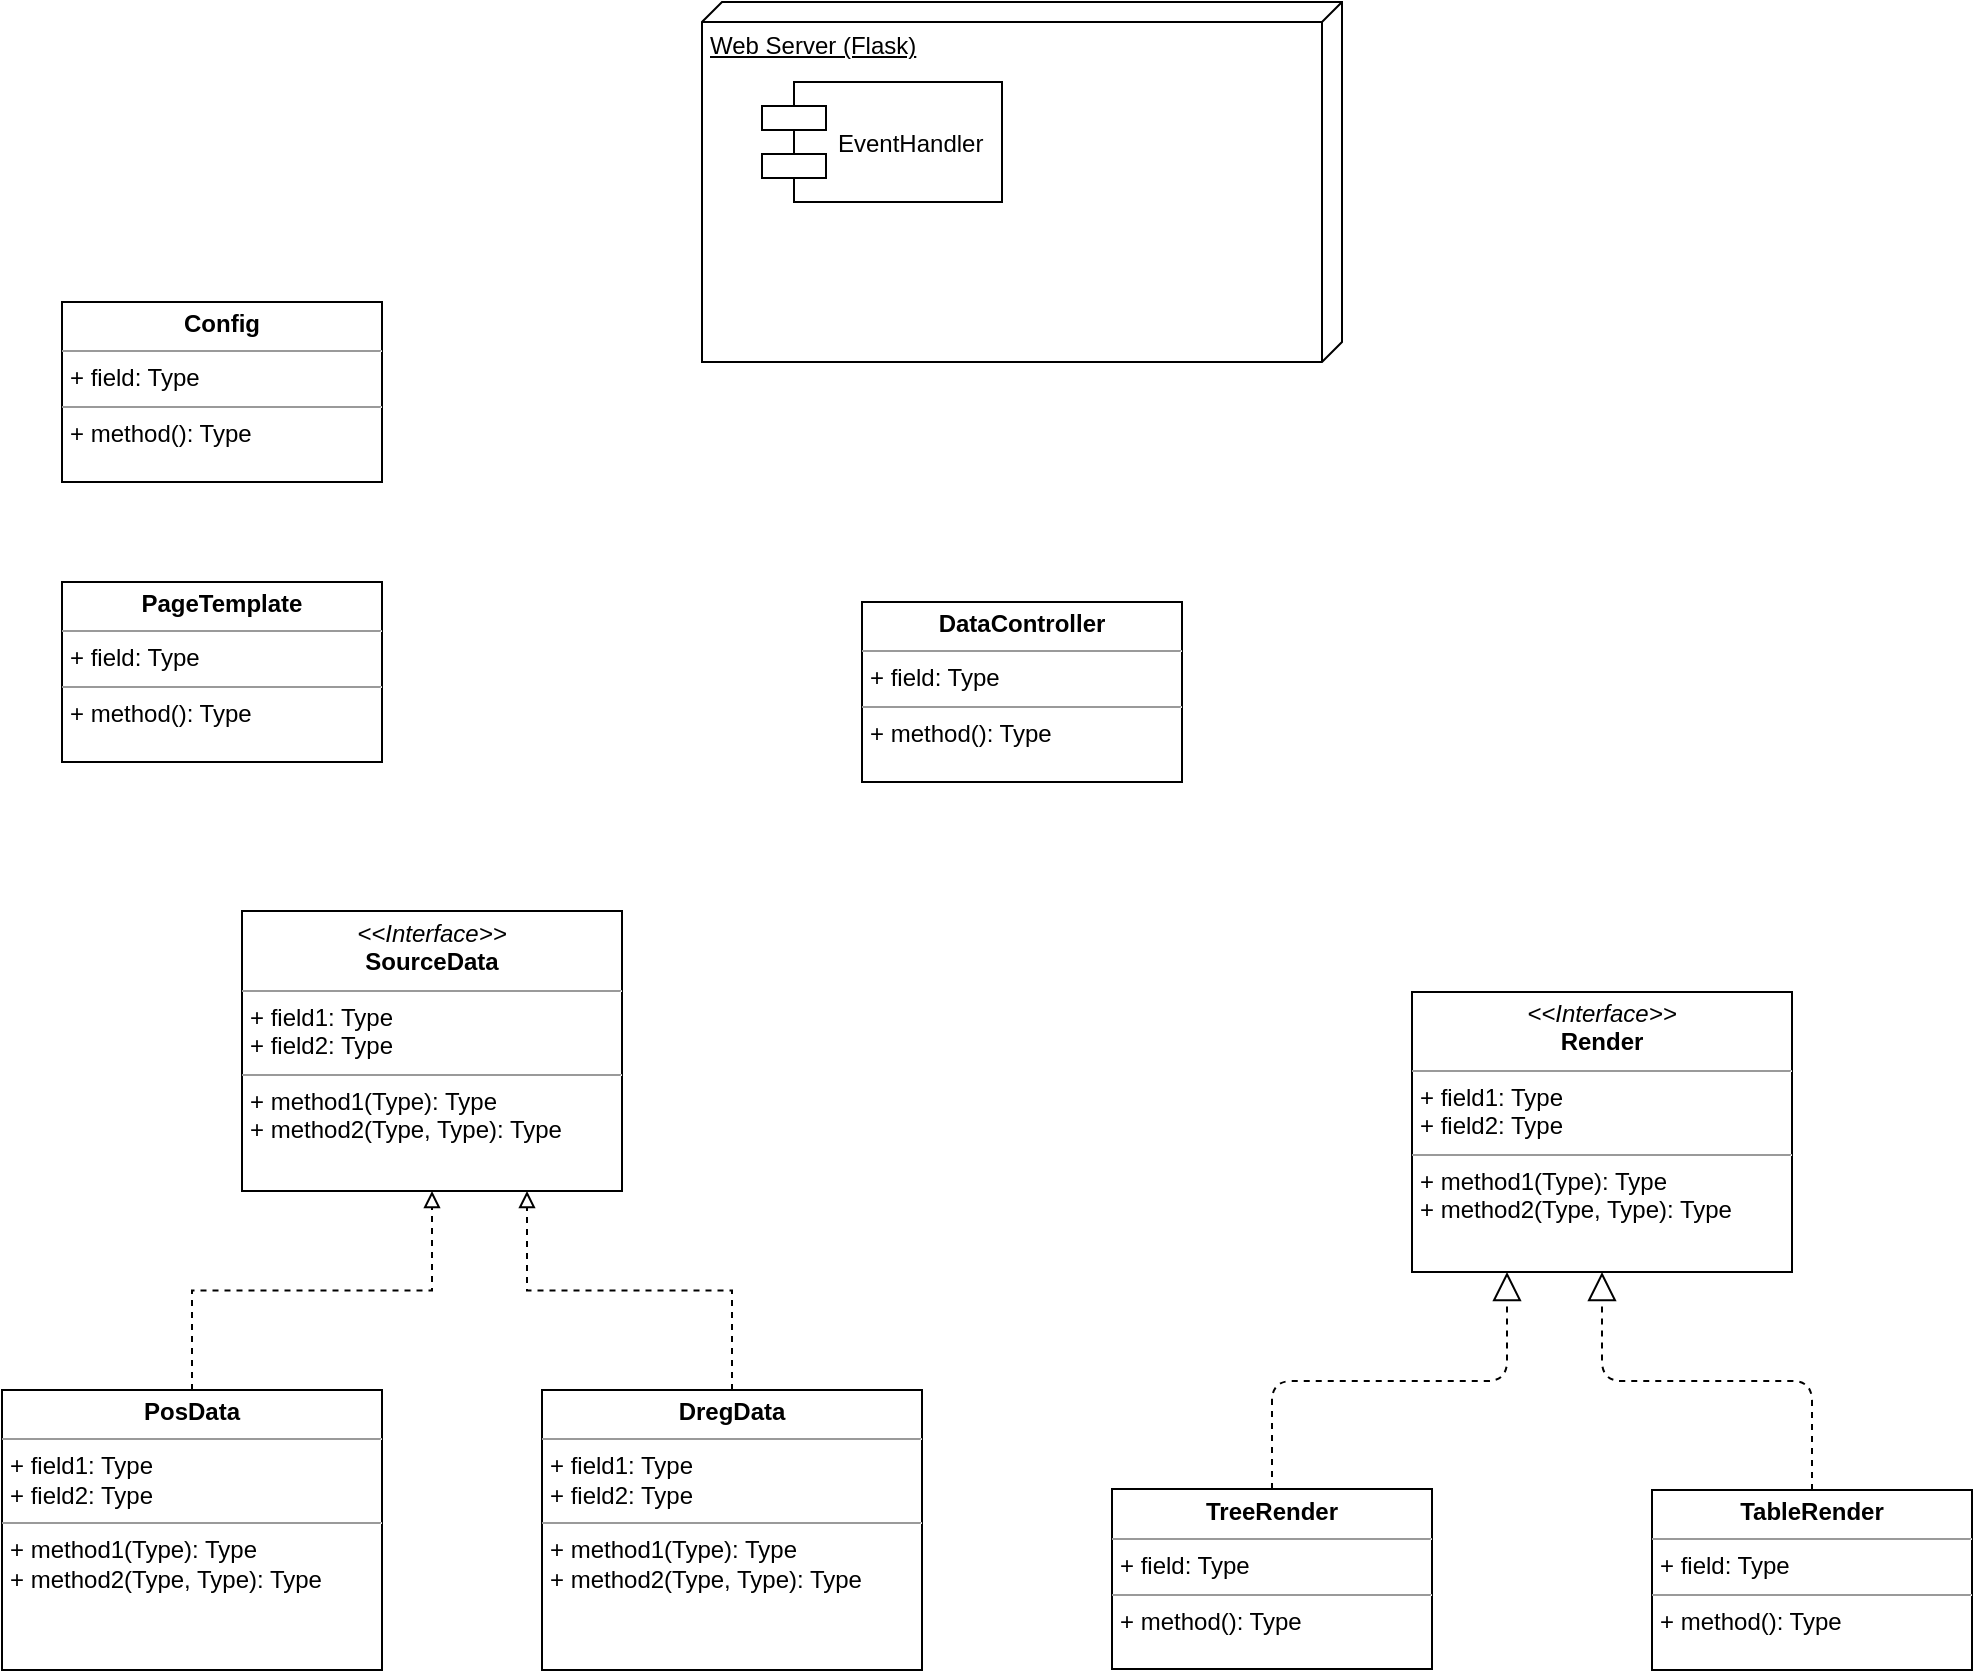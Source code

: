 <mxfile version="12.2.9" type="device" pages="1"><diagram name="Page-1" id="5f0bae14-7c28-e335-631c-24af17079c00"><mxGraphModel dx="1026" dy="1361" grid="1" gridSize="10" guides="1" tooltips="1" connect="1" arrows="1" fold="1" page="1" pageScale="1" pageWidth="1100" pageHeight="850" background="#ffffff" math="0" shadow="0"><root><mxCell id="0"/><mxCell id="1" parent="0"/><mxCell id="5WxurJCX4sACbIf4Tah_-1" value="Web Server (Flask)&lt;br&gt;" style="verticalAlign=top;align=left;spacingTop=8;spacingLeft=2;spacingRight=12;shape=cube;size=10;direction=south;fontStyle=4;html=1;" vertex="1" parent="1"><mxGeometry x="440" y="-170" width="320" height="180" as="geometry"/></mxCell><mxCell id="5WxurJCX4sACbIf4Tah_-5" value="EventHandler" style="shape=component;align=left;spacingLeft=36;" vertex="1" parent="1"><mxGeometry x="470" y="-130" width="120" height="60" as="geometry"/></mxCell><mxCell id="5WxurJCX4sACbIf4Tah_-63" value="" style="edgeStyle=orthogonalEdgeStyle;rounded=0;orthogonalLoop=1;jettySize=auto;html=1;endArrow=block;endFill=0;dashed=1;" edge="1" parent="1" source="5WxurJCX4sACbIf4Tah_-62" target="5WxurJCX4sACbIf4Tah_-54"><mxGeometry relative="1" as="geometry"/></mxCell><mxCell id="5WxurJCX4sACbIf4Tah_-54" value="&lt;p style=&quot;margin: 0px ; margin-top: 4px ; text-align: center&quot;&gt;&lt;i&gt;&amp;lt;&amp;lt;Interface&amp;gt;&amp;gt;&lt;/i&gt;&lt;br&gt;&lt;b&gt;SourceData&lt;/b&gt;&lt;/p&gt;&lt;hr size=&quot;1&quot;&gt;&lt;p style=&quot;margin: 0px ; margin-left: 4px&quot;&gt;+ field1: Type&lt;br&gt;+ field2: Type&lt;/p&gt;&lt;hr size=&quot;1&quot;&gt;&lt;p style=&quot;margin: 0px ; margin-left: 4px&quot;&gt;+ method1(Type): Type&lt;br&gt;+ method2(Type, Type): Type&lt;/p&gt;" style="verticalAlign=top;align=left;overflow=fill;fontSize=12;fontFamily=Helvetica;html=1;" vertex="1" parent="1"><mxGeometry x="210" y="284.5" width="190" height="140" as="geometry"/></mxCell><mxCell id="5WxurJCX4sACbIf4Tah_-62" value="&lt;p style=&quot;margin: 0px ; margin-top: 4px ; text-align: center&quot;&gt;&lt;b&gt;PosData&lt;/b&gt;&lt;/p&gt;&lt;hr size=&quot;1&quot;&gt;&lt;p style=&quot;margin: 0px ; margin-left: 4px&quot;&gt;+ field1: Type&lt;br&gt;+ field2: Type&lt;/p&gt;&lt;hr size=&quot;1&quot;&gt;&lt;p style=&quot;margin: 0px ; margin-left: 4px&quot;&gt;+ method1(Type): Type&lt;br&gt;+ method2(Type, Type): Type&lt;/p&gt;" style="verticalAlign=top;align=left;overflow=fill;fontSize=12;fontFamily=Helvetica;html=1;" vertex="1" parent="1"><mxGeometry x="90" y="524" width="190" height="140" as="geometry"/></mxCell><mxCell id="5WxurJCX4sACbIf4Tah_-64" value="&lt;p style=&quot;margin: 0px ; margin-top: 4px ; text-align: center&quot;&gt;&lt;b&gt;DregData&lt;/b&gt;&lt;/p&gt;&lt;hr size=&quot;1&quot;&gt;&lt;p style=&quot;margin: 0px ; margin-left: 4px&quot;&gt;+ field1: Type&lt;br&gt;+ field2: Type&lt;/p&gt;&lt;hr size=&quot;1&quot;&gt;&lt;p style=&quot;margin: 0px ; margin-left: 4px&quot;&gt;+ method1(Type): Type&lt;br&gt;+ method2(Type, Type): Type&lt;/p&gt;" style="verticalAlign=top;align=left;overflow=fill;fontSize=12;fontFamily=Helvetica;html=1;" vertex="1" parent="1"><mxGeometry x="360" y="524" width="190" height="140" as="geometry"/></mxCell><mxCell id="5WxurJCX4sACbIf4Tah_-55" value="" style="group" vertex="1" connectable="0" parent="1"><mxGeometry x="645" y="325" width="430" height="339" as="geometry"/></mxCell><mxCell id="5WxurJCX4sACbIf4Tah_-44" value="&lt;p style=&quot;margin: 0px ; margin-top: 4px ; text-align: center&quot;&gt;&lt;i&gt;&amp;lt;&amp;lt;Interface&amp;gt;&amp;gt;&lt;/i&gt;&lt;br&gt;&lt;b&gt;Render&lt;/b&gt;&lt;/p&gt;&lt;hr size=&quot;1&quot;&gt;&lt;p style=&quot;margin: 0px ; margin-left: 4px&quot;&gt;+ field1: Type&lt;br&gt;+ field2: Type&lt;/p&gt;&lt;hr size=&quot;1&quot;&gt;&lt;p style=&quot;margin: 0px ; margin-left: 4px&quot;&gt;+ method1(Type): Type&lt;br&gt;+ method2(Type, Type): Type&lt;/p&gt;" style="verticalAlign=top;align=left;overflow=fill;fontSize=12;fontFamily=Helvetica;html=1;" vertex="1" parent="5WxurJCX4sACbIf4Tah_-55"><mxGeometry x="150" width="190" height="140" as="geometry"/></mxCell><mxCell id="5WxurJCX4sACbIf4Tah_-48" value="&lt;p style=&quot;margin: 0px ; margin-top: 4px ; text-align: center&quot;&gt;&lt;b&gt;TreeRender&lt;/b&gt;&lt;/p&gt;&lt;hr size=&quot;1&quot;&gt;&lt;p style=&quot;margin: 0px ; margin-left: 4px&quot;&gt;+ field: Type&lt;/p&gt;&lt;hr size=&quot;1&quot;&gt;&lt;p style=&quot;margin: 0px ; margin-left: 4px&quot;&gt;+ method(): Type&lt;/p&gt;" style="verticalAlign=top;align=left;overflow=fill;fontSize=12;fontFamily=Helvetica;html=1;" vertex="1" parent="5WxurJCX4sACbIf4Tah_-55"><mxGeometry y="248.5" width="160" height="90" as="geometry"/></mxCell><mxCell id="5WxurJCX4sACbIf4Tah_-49" value="" style="endArrow=block;dashed=1;endFill=0;endSize=12;html=1;exitX=0.5;exitY=0;exitDx=0;exitDy=0;entryX=0.25;entryY=1;entryDx=0;entryDy=0;edgeStyle=elbowEdgeStyle;elbow=vertical;" edge="1" parent="5WxurJCX4sACbIf4Tah_-55" source="5WxurJCX4sACbIf4Tah_-48" target="5WxurJCX4sACbIf4Tah_-44"><mxGeometry width="160" relative="1" as="geometry"><mxPoint x="170" y="244" as="sourcePoint"/><mxPoint x="255" y="164" as="targetPoint"/></mxGeometry></mxCell><mxCell id="5WxurJCX4sACbIf4Tah_-51" value="&lt;p style=&quot;margin: 0px ; margin-top: 4px ; text-align: center&quot;&gt;&lt;b&gt;TableRender&lt;/b&gt;&lt;/p&gt;&lt;hr size=&quot;1&quot;&gt;&lt;p style=&quot;margin: 0px ; margin-left: 4px&quot;&gt;+ field: Type&lt;/p&gt;&lt;hr size=&quot;1&quot;&gt;&lt;p style=&quot;margin: 0px ; margin-left: 4px&quot;&gt;+ method(): Type&lt;/p&gt;" style="verticalAlign=top;align=left;overflow=fill;fontSize=12;fontFamily=Helvetica;html=1;" vertex="1" parent="5WxurJCX4sACbIf4Tah_-55"><mxGeometry x="270" y="249" width="160" height="90" as="geometry"/></mxCell><mxCell id="5WxurJCX4sACbIf4Tah_-53" value="" style="endArrow=block;dashed=1;endFill=0;endSize=12;html=1;exitX=0.5;exitY=0;exitDx=0;exitDy=0;entryX=0.5;entryY=1;entryDx=0;entryDy=0;edgeStyle=orthogonalEdgeStyle;" edge="1" parent="5WxurJCX4sACbIf4Tah_-55" source="5WxurJCX4sACbIf4Tah_-51" target="5WxurJCX4sACbIf4Tah_-44"><mxGeometry width="160" relative="1" as="geometry"><mxPoint x="-450" y="564" as="sourcePoint"/><mxPoint x="250" y="164" as="targetPoint"/></mxGeometry></mxCell><mxCell id="5WxurJCX4sACbIf4Tah_-66" value="" style="edgeStyle=orthogonalEdgeStyle;rounded=0;orthogonalLoop=1;jettySize=auto;html=1;endArrow=block;endFill=0;dashed=1;exitX=0.5;exitY=0;exitDx=0;exitDy=0;entryX=0.75;entryY=1;entryDx=0;entryDy=0;" edge="1" parent="1" source="5WxurJCX4sACbIf4Tah_-64" target="5WxurJCX4sACbIf4Tah_-54"><mxGeometry relative="1" as="geometry"><mxPoint x="299.929" y="494" as="sourcePoint"/><mxPoint x="455" y="440" as="targetPoint"/></mxGeometry></mxCell><mxCell id="5WxurJCX4sACbIf4Tah_-67" value="&lt;p style=&quot;margin: 0px ; margin-top: 4px ; text-align: center&quot;&gt;&lt;b&gt;DataController&lt;/b&gt;&lt;/p&gt;&lt;hr size=&quot;1&quot;&gt;&lt;p style=&quot;margin: 0px ; margin-left: 4px&quot;&gt;+ field: Type&lt;/p&gt;&lt;hr size=&quot;1&quot;&gt;&lt;p style=&quot;margin: 0px ; margin-left: 4px&quot;&gt;+ method(): Type&lt;/p&gt;" style="verticalAlign=top;align=left;overflow=fill;fontSize=12;fontFamily=Helvetica;html=1;" vertex="1" parent="1"><mxGeometry x="520" y="130" width="160" height="90" as="geometry"/></mxCell><mxCell id="5WxurJCX4sACbIf4Tah_-70" value="&lt;p style=&quot;margin: 0px ; margin-top: 4px ; text-align: center&quot;&gt;&lt;b&gt;Config&lt;/b&gt;&lt;/p&gt;&lt;hr size=&quot;1&quot;&gt;&lt;p style=&quot;margin: 0px ; margin-left: 4px&quot;&gt;+ field: Type&lt;/p&gt;&lt;hr size=&quot;1&quot;&gt;&lt;p style=&quot;margin: 0px ; margin-left: 4px&quot;&gt;+ method(): Type&lt;/p&gt;" style="verticalAlign=top;align=left;overflow=fill;fontSize=12;fontFamily=Helvetica;html=1;" vertex="1" parent="1"><mxGeometry x="120" y="-20" width="160" height="90" as="geometry"/></mxCell><mxCell id="5WxurJCX4sACbIf4Tah_-71" value="&lt;p style=&quot;margin: 0px ; margin-top: 4px ; text-align: center&quot;&gt;&lt;b&gt;PageTemplate&lt;/b&gt;&lt;/p&gt;&lt;hr size=&quot;1&quot;&gt;&lt;p style=&quot;margin: 0px ; margin-left: 4px&quot;&gt;+ field: Type&lt;/p&gt;&lt;hr size=&quot;1&quot;&gt;&lt;p style=&quot;margin: 0px ; margin-left: 4px&quot;&gt;+ method(): Type&lt;/p&gt;" style="verticalAlign=top;align=left;overflow=fill;fontSize=12;fontFamily=Helvetica;html=1;" vertex="1" parent="1"><mxGeometry x="120" y="120" width="160" height="90" as="geometry"/></mxCell></root></mxGraphModel></diagram></mxfile>